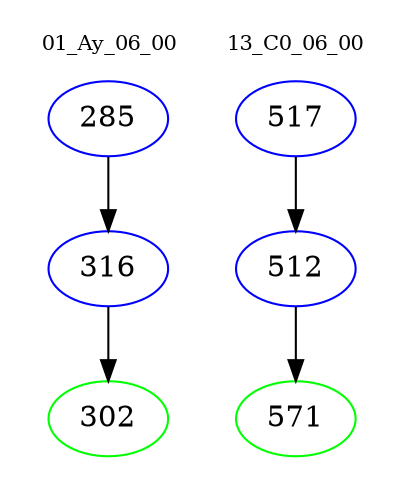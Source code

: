 digraph{
subgraph cluster_0 {
color = white
label = "01_Ay_06_00";
fontsize=10;
T0_285 [label="285", color="blue"]
T0_285 -> T0_316 [color="black"]
T0_316 [label="316", color="blue"]
T0_316 -> T0_302 [color="black"]
T0_302 [label="302", color="green"]
}
subgraph cluster_1 {
color = white
label = "13_C0_06_00";
fontsize=10;
T1_517 [label="517", color="blue"]
T1_517 -> T1_512 [color="black"]
T1_512 [label="512", color="blue"]
T1_512 -> T1_571 [color="black"]
T1_571 [label="571", color="green"]
}
}
